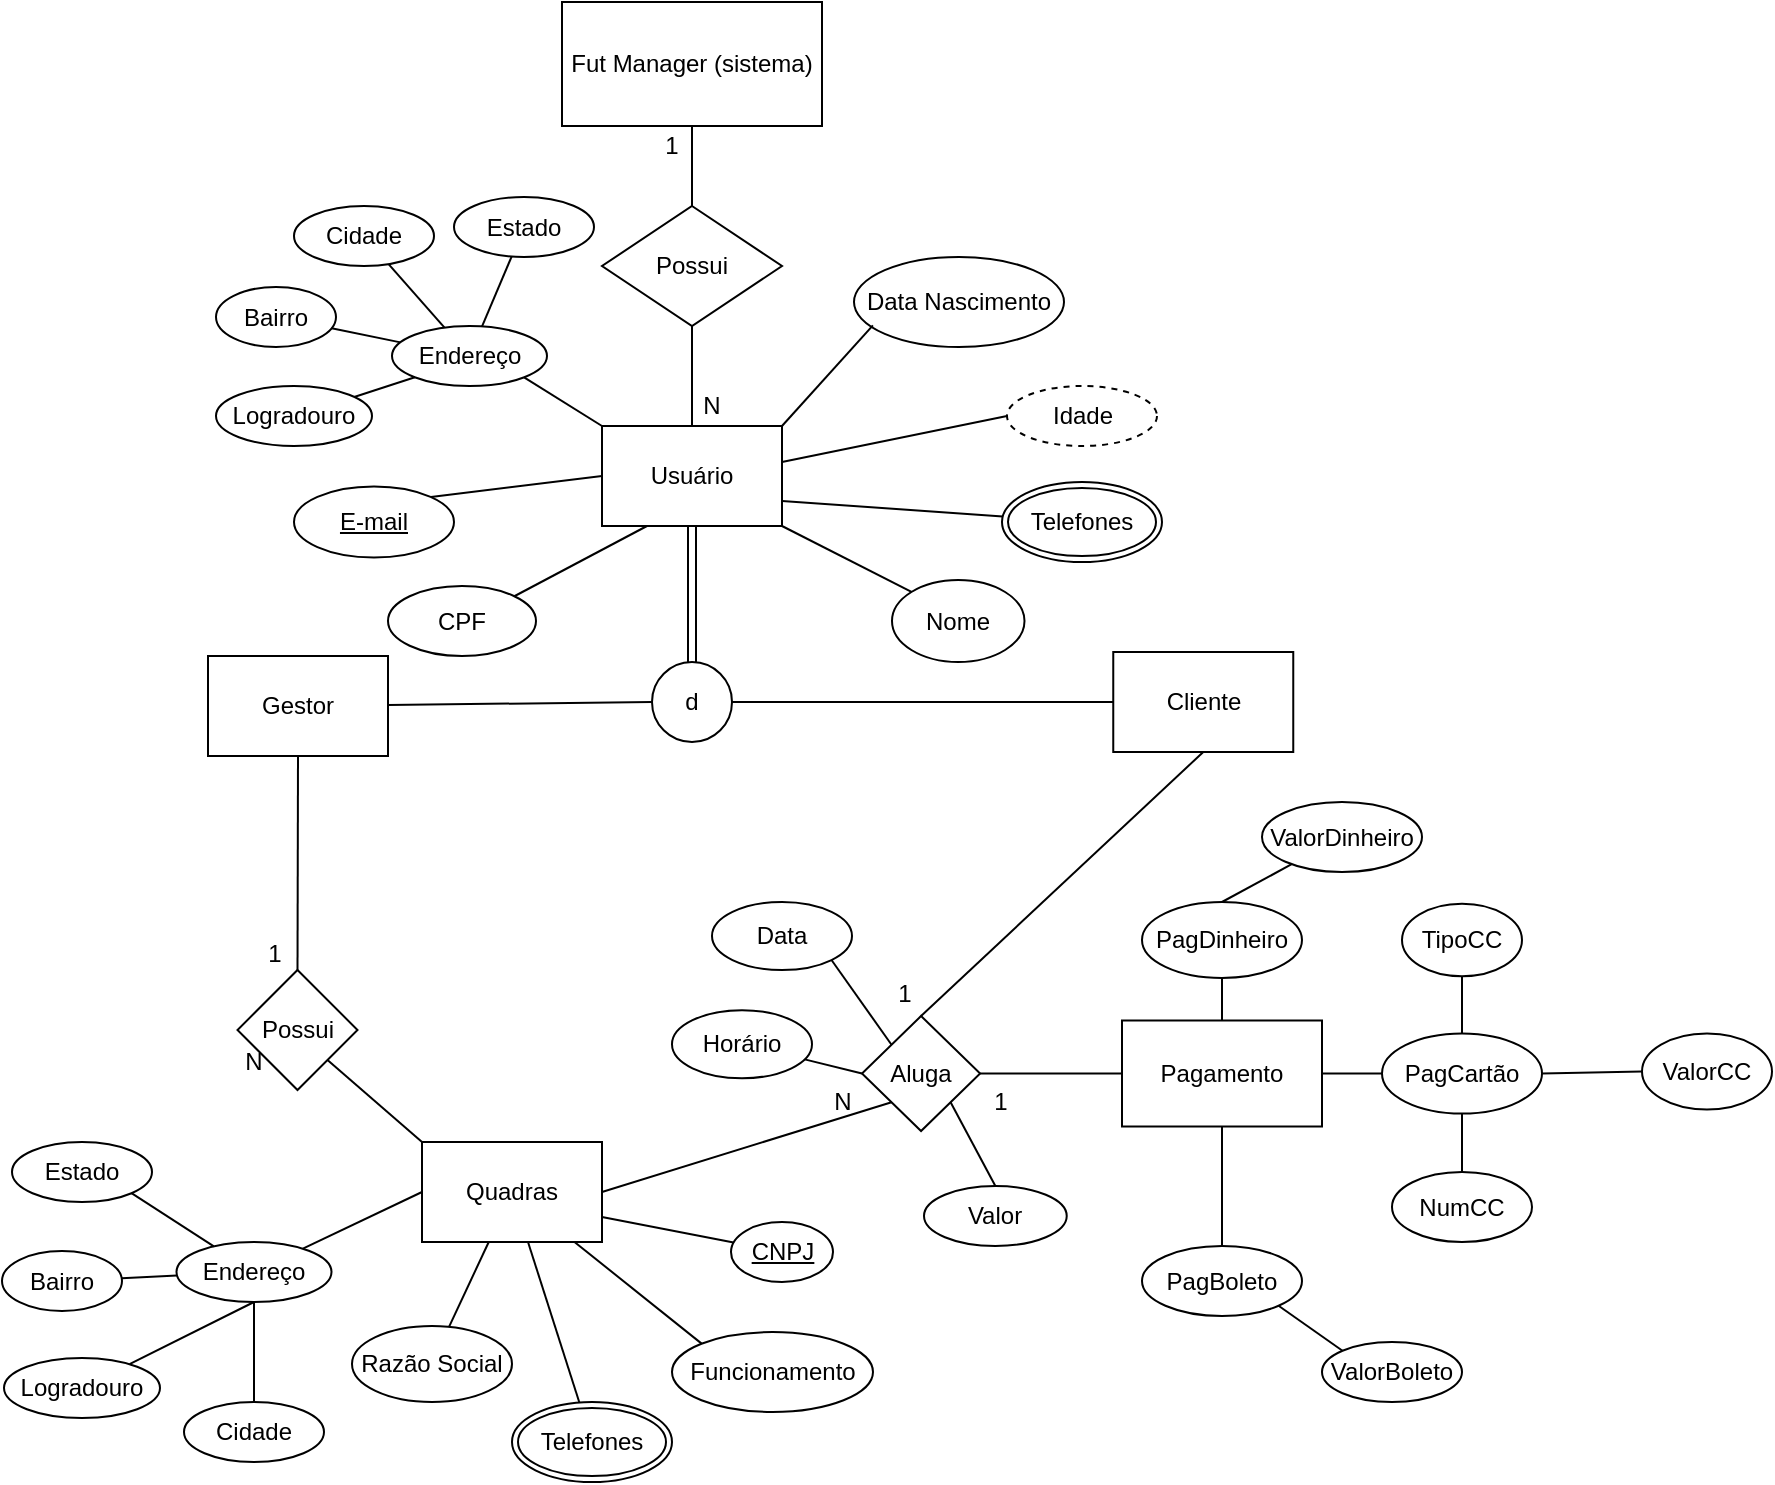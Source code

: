 <mxfile version="13.9.9" type="device"><diagram id="iVISI0ASbXe7O6q06rd5" name="Página-1"><mxGraphModel dx="1820" dy="823" grid="1" gridSize="10" guides="1" tooltips="1" connect="1" arrows="1" fold="1" page="1" pageScale="1" pageWidth="827" pageHeight="1169" math="0" shadow="0"><root><mxCell id="0"/><mxCell id="1" parent="0"/><mxCell id="Zag51qBNF1lKY60Xn9LS-1" value="Gestor" style="rounded=0;whiteSpace=wrap;html=1;" parent="1" vertex="1"><mxGeometry x="583" y="347" width="90" height="50" as="geometry"/></mxCell><mxCell id="Zag51qBNF1lKY60Xn9LS-2" value="Cliente" style="rounded=0;whiteSpace=wrap;html=1;" parent="1" vertex="1"><mxGeometry x="1035.63" y="345" width="90" height="50" as="geometry"/></mxCell><mxCell id="Zag51qBNF1lKY60Xn9LS-3" value="Usuário" style="rounded=0;whiteSpace=wrap;html=1;" parent="1" vertex="1"><mxGeometry x="780" y="232" width="90" height="50" as="geometry"/></mxCell><mxCell id="Zag51qBNF1lKY60Xn9LS-4" value="Fut Manager (sistema)" style="rounded=0;whiteSpace=wrap;html=1;" parent="1" vertex="1"><mxGeometry x="760" y="20" width="130" height="62" as="geometry"/></mxCell><mxCell id="Zag51qBNF1lKY60Xn9LS-6" value="Possui" style="rhombus;whiteSpace=wrap;html=1;" parent="1" vertex="1"><mxGeometry x="780" y="122" width="90" height="60" as="geometry"/></mxCell><mxCell id="Zag51qBNF1lKY60Xn9LS-7" value="" style="endArrow=none;html=1;exitX=0.5;exitY=0;exitDx=0;exitDy=0;" parent="1" source="Zag51qBNF1lKY60Xn9LS-6" target="Zag51qBNF1lKY60Xn9LS-4" edge="1"><mxGeometry width="50" height="50" relative="1" as="geometry"><mxPoint x="770" y="142" as="sourcePoint"/><mxPoint x="820" y="92" as="targetPoint"/></mxGeometry></mxCell><mxCell id="Zag51qBNF1lKY60Xn9LS-8" value="" style="endArrow=none;html=1;entryX=0.5;entryY=1;entryDx=0;entryDy=0;exitX=0.5;exitY=0;exitDx=0;exitDy=0;" parent="1" source="Zag51qBNF1lKY60Xn9LS-3" target="Zag51qBNF1lKY60Xn9LS-6" edge="1"><mxGeometry width="50" height="50" relative="1" as="geometry"><mxPoint x="950" y="262" as="sourcePoint"/><mxPoint x="1000" y="212" as="targetPoint"/></mxGeometry></mxCell><mxCell id="Zag51qBNF1lKY60Xn9LS-10" value="d" style="ellipse;whiteSpace=wrap;html=1;aspect=fixed;" parent="1" vertex="1"><mxGeometry x="805" y="350" width="40" height="40" as="geometry"/></mxCell><mxCell id="Zag51qBNF1lKY60Xn9LS-21" value="" style="endArrow=none;html=1;entryX=0;entryY=0.5;entryDx=0;entryDy=0;" parent="1" source="Zag51qBNF1lKY60Xn9LS-1" target="Zag51qBNF1lKY60Xn9LS-10" edge="1"><mxGeometry width="50" height="50" relative="1" as="geometry"><mxPoint x="666" y="350" as="sourcePoint"/><mxPoint x="800" y="370" as="targetPoint"/></mxGeometry></mxCell><mxCell id="Zag51qBNF1lKY60Xn9LS-22" value="" style="endArrow=none;html=1;entryX=1;entryY=0.5;entryDx=0;entryDy=0;" parent="1" source="Zag51qBNF1lKY60Xn9LS-2" target="Zag51qBNF1lKY60Xn9LS-10" edge="1"><mxGeometry width="50" height="50" relative="1" as="geometry"><mxPoint x="801.735" y="374.32" as="sourcePoint"/><mxPoint x="830" y="370" as="targetPoint"/></mxGeometry></mxCell><mxCell id="Zag51qBNF1lKY60Xn9LS-27" value="" style="endArrow=none;html=1;strokeColor=#000000;shape=link;entryX=0.5;entryY=1;entryDx=0;entryDy=0;" parent="1" source="Zag51qBNF1lKY60Xn9LS-10" target="Zag51qBNF1lKY60Xn9LS-3" edge="1"><mxGeometry width="50" height="50" relative="1" as="geometry"><mxPoint x="761" y="342" as="sourcePoint"/><mxPoint x="726" y="282" as="targetPoint"/></mxGeometry></mxCell><mxCell id="Zag51qBNF1lKY60Xn9LS-31" value="Data Nascimento" style="ellipse;whiteSpace=wrap;html=1;rounded=0;" parent="1" vertex="1"><mxGeometry x="906" y="147.5" width="105" height="45" as="geometry"/></mxCell><mxCell id="Zag51qBNF1lKY60Xn9LS-33" value="" style="endArrow=none;html=1;strokeColor=#000000;exitX=0.09;exitY=0.759;exitDx=0;exitDy=0;exitPerimeter=0;entryX=1;entryY=0;entryDx=0;entryDy=0;" parent="1" source="Zag51qBNF1lKY60Xn9LS-31" target="Zag51qBNF1lKY60Xn9LS-3" edge="1"><mxGeometry width="50" height="50" relative="1" as="geometry"><mxPoint x="720" y="342" as="sourcePoint"/><mxPoint x="880" y="220" as="targetPoint"/></mxGeometry></mxCell><mxCell id="Zag51qBNF1lKY60Xn9LS-34" value="Idade" style="ellipse;whiteSpace=wrap;html=1;shadow=0;sketch=0;strokeColor=#000000;gradientColor=none;dashed=1;" parent="1" vertex="1"><mxGeometry x="982.5" y="212" width="75" height="30" as="geometry"/></mxCell><mxCell id="Zag51qBNF1lKY60Xn9LS-35" value="" style="endArrow=none;html=1;strokeColor=#000000;exitX=0;exitY=0.5;exitDx=0;exitDy=0;" parent="1" source="Zag51qBNF1lKY60Xn9LS-34" edge="1"><mxGeometry width="50" height="50" relative="1" as="geometry"><mxPoint x="960" y="297" as="sourcePoint"/><mxPoint x="870" y="250" as="targetPoint"/></mxGeometry></mxCell><mxCell id="Zag51qBNF1lKY60Xn9LS-39" value="Telefones" style="ellipse;shape=doubleEllipse;margin=3;whiteSpace=wrap;html=1;align=center;" parent="1" vertex="1"><mxGeometry x="980" y="260" width="80" height="40" as="geometry"/></mxCell><mxCell id="Zag51qBNF1lKY60Xn9LS-40" value="" style="endArrow=none;html=1;strokeColor=#000000;entryX=1;entryY=0.75;entryDx=0;entryDy=0;" parent="1" source="Zag51qBNF1lKY60Xn9LS-39" target="Zag51qBNF1lKY60Xn9LS-3" edge="1"><mxGeometry width="50" height="50" relative="1" as="geometry"><mxPoint x="725" y="282" as="sourcePoint"/><mxPoint x="915" y="269" as="targetPoint"/></mxGeometry></mxCell><mxCell id="Zag51qBNF1lKY60Xn9LS-48" value="CPF" style="ellipse;whiteSpace=wrap;html=1;shadow=0;sketch=0;strokeColor=#000000;gradientColor=none;" parent="1" vertex="1"><mxGeometry x="673" y="312" width="74" height="35" as="geometry"/></mxCell><mxCell id="Zag51qBNF1lKY60Xn9LS-51" value="Nome" style="ellipse;whiteSpace=wrap;html=1;shadow=0;sketch=0;strokeColor=#000000;gradientColor=none;" parent="1" vertex="1"><mxGeometry x="925" y="309" width="66.25" height="41" as="geometry"/></mxCell><mxCell id="Zag51qBNF1lKY60Xn9LS-52" value="1" style="text;html=1;strokeColor=none;fillColor=none;align=center;verticalAlign=middle;whiteSpace=wrap;rounded=0;shadow=0;sketch=0;" parent="1" vertex="1"><mxGeometry x="795" y="82" width="40" height="20" as="geometry"/></mxCell><mxCell id="Zag51qBNF1lKY60Xn9LS-53" value="N" style="text;html=1;strokeColor=none;fillColor=none;align=center;verticalAlign=middle;whiteSpace=wrap;rounded=0;shadow=0;sketch=0;" parent="1" vertex="1"><mxGeometry x="815" y="212" width="40" height="20" as="geometry"/></mxCell><mxCell id="Zag51qBNF1lKY60Xn9LS-56" value="Endereço" style="ellipse;whiteSpace=wrap;html=1;align=center;" parent="1" vertex="1"><mxGeometry x="675" y="182" width="77.5" height="30" as="geometry"/></mxCell><mxCell id="Zag51qBNF1lKY60Xn9LS-57" value="Logradouro" style="ellipse;whiteSpace=wrap;html=1;align=center;" parent="1" vertex="1"><mxGeometry x="587" y="212" width="78" height="30" as="geometry"/></mxCell><mxCell id="Zag51qBNF1lKY60Xn9LS-58" value="Bairro" style="ellipse;whiteSpace=wrap;html=1;align=center;" parent="1" vertex="1"><mxGeometry x="587" y="162.5" width="60" height="30" as="geometry"/></mxCell><mxCell id="Zag51qBNF1lKY60Xn9LS-59" value="Cidade" style="ellipse;whiteSpace=wrap;html=1;align=center;" parent="1" vertex="1"><mxGeometry x="626" y="122" width="70" height="30" as="geometry"/></mxCell><mxCell id="Zag51qBNF1lKY60Xn9LS-60" value="Estado" style="ellipse;whiteSpace=wrap;html=1;align=center;" parent="1" vertex="1"><mxGeometry x="706" y="117.5" width="70" height="30" as="geometry"/></mxCell><mxCell id="Zag51qBNF1lKY60Xn9LS-61" value="" style="endArrow=none;html=1;rounded=0;entryX=0;entryY=1;entryDx=0;entryDy=0;" parent="1" source="Zag51qBNF1lKY60Xn9LS-57" target="Zag51qBNF1lKY60Xn9LS-56" edge="1"><mxGeometry relative="1" as="geometry"><mxPoint x="858" y="120" as="sourcePoint"/><mxPoint x="1018" y="120" as="targetPoint"/></mxGeometry></mxCell><mxCell id="Zag51qBNF1lKY60Xn9LS-62" value="" style="endArrow=none;html=1;rounded=0;" parent="1" source="Zag51qBNF1lKY60Xn9LS-56" target="Zag51qBNF1lKY60Xn9LS-58" edge="1"><mxGeometry relative="1" as="geometry"><mxPoint x="858" y="120" as="sourcePoint"/><mxPoint x="1018" y="120" as="targetPoint"/></mxGeometry></mxCell><mxCell id="Zag51qBNF1lKY60Xn9LS-63" value="" style="endArrow=none;html=1;rounded=0;" parent="1" source="Zag51qBNF1lKY60Xn9LS-56" target="Zag51qBNF1lKY60Xn9LS-59" edge="1"><mxGeometry relative="1" as="geometry"><mxPoint x="858" y="120" as="sourcePoint"/><mxPoint x="1018" y="120" as="targetPoint"/></mxGeometry></mxCell><mxCell id="Zag51qBNF1lKY60Xn9LS-64" value="" style="endArrow=none;html=1;rounded=0;" parent="1" source="Zag51qBNF1lKY60Xn9LS-56" target="Zag51qBNF1lKY60Xn9LS-60" edge="1"><mxGeometry relative="1" as="geometry"><mxPoint x="858" y="120" as="sourcePoint"/><mxPoint x="1018" y="120" as="targetPoint"/></mxGeometry></mxCell><mxCell id="Zag51qBNF1lKY60Xn9LS-66" value="" style="endArrow=none;html=1;strokeColor=#000000;entryX=0;entryY=0;entryDx=0;entryDy=0;exitX=1;exitY=1;exitDx=0;exitDy=0;" parent="1" source="Zag51qBNF1lKY60Xn9LS-56" target="Zag51qBNF1lKY60Xn9LS-3" edge="1"><mxGeometry width="50" height="50" relative="1" as="geometry"><mxPoint x="760" y="190" as="sourcePoint"/><mxPoint x="875" y="302" as="targetPoint"/></mxGeometry></mxCell><mxCell id="Zag51qBNF1lKY60Xn9LS-68" value="Quadras" style="rounded=0;whiteSpace=wrap;html=1;shadow=0;sketch=0;strokeColor=#000000;gradientColor=none;" parent="1" vertex="1"><mxGeometry x="690" y="590" width="90" height="50" as="geometry"/></mxCell><mxCell id="Zag51qBNF1lKY60Xn9LS-78" value="Possui" style="rhombus;whiteSpace=wrap;html=1;shadow=0;sketch=0;strokeColor=#000000;gradientColor=none;" parent="1" vertex="1"><mxGeometry x="597.75" y="504" width="60" height="60" as="geometry"/></mxCell><mxCell id="Zag51qBNF1lKY60Xn9LS-80" value="" style="endArrow=none;html=1;strokeColor=#000000;entryX=0.5;entryY=1;entryDx=0;entryDy=0;exitX=0.5;exitY=0;exitDx=0;exitDy=0;" parent="1" source="Zag51qBNF1lKY60Xn9LS-78" target="Zag51qBNF1lKY60Xn9LS-1" edge="1"><mxGeometry width="50" height="50" relative="1" as="geometry"><mxPoint x="501" y="350" as="sourcePoint"/><mxPoint x="551" y="300" as="targetPoint"/></mxGeometry></mxCell><mxCell id="Zag51qBNF1lKY60Xn9LS-82" value="&lt;u&gt;CNPJ&lt;/u&gt;" style="ellipse;whiteSpace=wrap;html=1;shadow=0;sketch=0;strokeColor=#000000;gradientColor=none;" parent="1" vertex="1"><mxGeometry x="844.5" y="630" width="51" height="30" as="geometry"/></mxCell><mxCell id="Zag51qBNF1lKY60Xn9LS-83" value="" style="endArrow=none;html=1;strokeColor=#000000;entryX=1;entryY=0.75;entryDx=0;entryDy=0;" parent="1" source="Zag51qBNF1lKY60Xn9LS-82" target="Zag51qBNF1lKY60Xn9LS-68" edge="1"><mxGeometry width="50" height="50" relative="1" as="geometry"><mxPoint x="874" y="700" as="sourcePoint"/><mxPoint x="900" y="540" as="targetPoint"/></mxGeometry></mxCell><mxCell id="Zag51qBNF1lKY60Xn9LS-84" value="Razão Social" style="ellipse;whiteSpace=wrap;html=1;shadow=0;sketch=0;strokeColor=#000000;gradientColor=none;" parent="1" vertex="1"><mxGeometry x="655" y="682" width="80" height="38" as="geometry"/></mxCell><mxCell id="Zag51qBNF1lKY60Xn9LS-85" value="" style="endArrow=none;html=1;strokeColor=#000000;" parent="1" source="Zag51qBNF1lKY60Xn9LS-84" target="Zag51qBNF1lKY60Xn9LS-68" edge="1"><mxGeometry width="50" height="50" relative="1" as="geometry"><mxPoint x="884" y="660" as="sourcePoint"/><mxPoint x="984" y="680" as="targetPoint"/></mxGeometry></mxCell><mxCell id="Zag51qBNF1lKY60Xn9LS-87" value="" style="endArrow=none;html=1;strokeColor=#000000;entryX=0;entryY=0.5;entryDx=0;entryDy=0;" parent="1" source="Zag51qBNF1lKY60Xn9LS-88" target="Zag51qBNF1lKY60Xn9LS-68" edge="1"><mxGeometry width="50" height="50" relative="1" as="geometry"><mxPoint x="913.162" y="662.711" as="sourcePoint"/><mxPoint x="853" y="580" as="targetPoint"/></mxGeometry></mxCell><mxCell id="Zag51qBNF1lKY60Xn9LS-88" value="Endereço" style="ellipse;whiteSpace=wrap;html=1;align=center;" parent="1" vertex="1"><mxGeometry x="567.25" y="640" width="77.5" height="30" as="geometry"/></mxCell><mxCell id="Zag51qBNF1lKY60Xn9LS-89" value="Logradouro" style="ellipse;whiteSpace=wrap;html=1;align=center;" parent="1" vertex="1"><mxGeometry x="481" y="698" width="78" height="30" as="geometry"/></mxCell><mxCell id="Zag51qBNF1lKY60Xn9LS-90" value="Bairro" style="ellipse;whiteSpace=wrap;html=1;align=center;" parent="1" vertex="1"><mxGeometry x="480" y="644.5" width="60" height="30" as="geometry"/></mxCell><mxCell id="Zag51qBNF1lKY60Xn9LS-91" value="Cidade" style="ellipse;whiteSpace=wrap;html=1;align=center;" parent="1" vertex="1"><mxGeometry x="571" y="720" width="70" height="30" as="geometry"/></mxCell><mxCell id="Zag51qBNF1lKY60Xn9LS-92" value="Estado" style="ellipse;whiteSpace=wrap;html=1;align=center;" parent="1" vertex="1"><mxGeometry x="485" y="590" width="70" height="30" as="geometry"/></mxCell><mxCell id="Zag51qBNF1lKY60Xn9LS-93" value="" style="endArrow=none;html=1;rounded=0;entryX=0.5;entryY=1;entryDx=0;entryDy=0;" parent="1" source="Zag51qBNF1lKY60Xn9LS-89" target="Zag51qBNF1lKY60Xn9LS-88" edge="1"><mxGeometry relative="1" as="geometry"><mxPoint x="304" y="403" as="sourcePoint"/><mxPoint x="464" y="403" as="targetPoint"/></mxGeometry></mxCell><mxCell id="Zag51qBNF1lKY60Xn9LS-94" value="" style="endArrow=none;html=1;rounded=0;" parent="1" source="Zag51qBNF1lKY60Xn9LS-88" target="Zag51qBNF1lKY60Xn9LS-90" edge="1"><mxGeometry relative="1" as="geometry"><mxPoint x="304" y="403" as="sourcePoint"/><mxPoint x="464" y="403" as="targetPoint"/></mxGeometry></mxCell><mxCell id="Zag51qBNF1lKY60Xn9LS-95" value="" style="endArrow=none;html=1;rounded=0;" parent="1" source="Zag51qBNF1lKY60Xn9LS-88" target="Zag51qBNF1lKY60Xn9LS-91" edge="1"><mxGeometry relative="1" as="geometry"><mxPoint x="304" y="403" as="sourcePoint"/><mxPoint x="464" y="403" as="targetPoint"/></mxGeometry></mxCell><mxCell id="Zag51qBNF1lKY60Xn9LS-96" value="" style="endArrow=none;html=1;rounded=0;entryX=1;entryY=1;entryDx=0;entryDy=0;" parent="1" source="Zag51qBNF1lKY60Xn9LS-88" target="Zag51qBNF1lKY60Xn9LS-92" edge="1"><mxGeometry relative="1" as="geometry"><mxPoint x="304" y="403" as="sourcePoint"/><mxPoint x="550" y="643" as="targetPoint"/></mxGeometry></mxCell><mxCell id="Zag51qBNF1lKY60Xn9LS-107" value="" style="endArrow=none;html=1;strokeColor=#000000;entryX=1;entryY=1;entryDx=0;entryDy=0;exitX=0;exitY=0;exitDx=0;exitDy=0;" parent="1" source="Zag51qBNF1lKY60Xn9LS-68" target="Zag51qBNF1lKY60Xn9LS-78" edge="1"><mxGeometry width="50" height="50" relative="1" as="geometry"><mxPoint x="700" y="550" as="sourcePoint"/><mxPoint x="660" y="530" as="targetPoint"/></mxGeometry></mxCell><mxCell id="i_n8zyLEczPifUkON6fM-16" value="N" style="text;html=1;strokeColor=none;fillColor=none;align=center;verticalAlign=middle;whiteSpace=wrap;rounded=0;" parent="1" vertex="1"><mxGeometry x="586" y="540" width="40" height="20" as="geometry"/></mxCell><mxCell id="zLuUa61q9g7BUTStVjbx-5" value="" style="endArrow=none;html=1;entryX=0;entryY=0;entryDx=0;entryDy=0;exitX=1;exitY=1;exitDx=0;exitDy=0;" parent="1" source="Zag51qBNF1lKY60Xn9LS-3" target="Zag51qBNF1lKY60Xn9LS-51" edge="1"><mxGeometry width="50" height="50" relative="1" as="geometry"><mxPoint x="837.5" y="340" as="sourcePoint"/><mxPoint x="887.5" y="290" as="targetPoint"/><Array as="points"/></mxGeometry></mxCell><mxCell id="zLuUa61q9g7BUTStVjbx-6" value="" style="endArrow=none;html=1;entryX=0.25;entryY=1;entryDx=0;entryDy=0;exitX=1;exitY=0;exitDx=0;exitDy=0;" parent="1" source="Zag51qBNF1lKY60Xn9LS-48" target="Zag51qBNF1lKY60Xn9LS-3" edge="1"><mxGeometry width="50" height="50" relative="1" as="geometry"><mxPoint x="755" y="352" as="sourcePoint"/><mxPoint x="805" y="302" as="targetPoint"/><Array as="points"/></mxGeometry></mxCell><mxCell id="zLuUa61q9g7BUTStVjbx-11" value="" style="endArrow=none;html=1;entryX=0;entryY=0.5;entryDx=0;entryDy=0;exitX=1;exitY=0;exitDx=0;exitDy=0;" parent="1" source="zLuUa61q9g7BUTStVjbx-12" target="Zag51qBNF1lKY60Xn9LS-3" edge="1"><mxGeometry width="50" height="50" relative="1" as="geometry"><mxPoint x="710" y="270" as="sourcePoint"/><mxPoint x="740" y="250" as="targetPoint"/></mxGeometry></mxCell><mxCell id="zLuUa61q9g7BUTStVjbx-12" value="&lt;u&gt;E-mail&lt;/u&gt;" style="ellipse;whiteSpace=wrap;html=1;" parent="1" vertex="1"><mxGeometry x="626" y="262.25" width="80" height="35.5" as="geometry"/></mxCell><mxCell id="zLuUa61q9g7BUTStVjbx-14" value="Telefones" style="ellipse;shape=doubleEllipse;margin=3;whiteSpace=wrap;html=1;align=center;" parent="1" vertex="1"><mxGeometry x="735" y="720" width="80" height="40" as="geometry"/></mxCell><mxCell id="zLuUa61q9g7BUTStVjbx-15" value="" style="endArrow=none;html=1;strokeColor=#000000;" parent="1" source="Zag51qBNF1lKY60Xn9LS-68" target="zLuUa61q9g7BUTStVjbx-14" edge="1"><mxGeometry width="50" height="50" relative="1" as="geometry"><mxPoint x="702.314" y="379.5" as="sourcePoint"/><mxPoint x="592" y="371.5" as="targetPoint"/><Array as="points"/></mxGeometry></mxCell><mxCell id="d-ZjbRjGJ4y5dTppk1_--2" value="Funcionamento" style="ellipse;whiteSpace=wrap;html=1;" parent="1" vertex="1"><mxGeometry x="815" y="685" width="100.5" height="40" as="geometry"/></mxCell><mxCell id="d-ZjbRjGJ4y5dTppk1_--3" value="" style="endArrow=none;html=1;exitX=0;exitY=0;exitDx=0;exitDy=0;" parent="1" source="d-ZjbRjGJ4y5dTppk1_--2" target="Zag51qBNF1lKY60Xn9LS-68" edge="1"><mxGeometry width="50" height="50" relative="1" as="geometry"><mxPoint x="737" y="518" as="sourcePoint"/><mxPoint x="802" y="530" as="targetPoint"/></mxGeometry></mxCell><mxCell id="d-ZjbRjGJ4y5dTppk1_--7" value="1" style="text;html=1;align=center;verticalAlign=middle;resizable=0;points=[];autosize=1;" parent="1" vertex="1"><mxGeometry x="606" y="486" width="20" height="20" as="geometry"/></mxCell><mxCell id="d-ZjbRjGJ4y5dTppk1_--8" value="Aluga" style="rhombus;whiteSpace=wrap;html=1;" parent="1" vertex="1"><mxGeometry x="910.0" y="527" width="59.06" height="57.5" as="geometry"/></mxCell><mxCell id="d-ZjbRjGJ4y5dTppk1_--9" value="" style="endArrow=none;html=1;entryX=0.5;entryY=1;entryDx=0;entryDy=0;exitX=0.5;exitY=0;exitDx=0;exitDy=0;" parent="1" source="d-ZjbRjGJ4y5dTppk1_--8" target="Zag51qBNF1lKY60Xn9LS-2" edge="1"><mxGeometry width="50" height="50" relative="1" as="geometry"><mxPoint x="1150" y="480" as="sourcePoint"/><mxPoint x="1200" y="430" as="targetPoint"/></mxGeometry></mxCell><mxCell id="d-ZjbRjGJ4y5dTppk1_--10" value="" style="endArrow=none;html=1;entryX=0;entryY=1;entryDx=0;entryDy=0;exitX=1;exitY=0.5;exitDx=0;exitDy=0;" parent="1" source="Zag51qBNF1lKY60Xn9LS-68" target="d-ZjbRjGJ4y5dTppk1_--8" edge="1"><mxGeometry width="50" height="50" relative="1" as="geometry"><mxPoint x="980" y="590" as="sourcePoint"/><mxPoint x="1030" y="540" as="targetPoint"/></mxGeometry></mxCell><mxCell id="d-ZjbRjGJ4y5dTppk1_--11" value="Data" style="ellipse;whiteSpace=wrap;html=1;" parent="1" vertex="1"><mxGeometry x="835.0" y="470" width="70" height="34" as="geometry"/></mxCell><mxCell id="d-ZjbRjGJ4y5dTppk1_--12" value="" style="endArrow=none;html=1;exitX=0;exitY=0;exitDx=0;exitDy=0;entryX=1;entryY=1;entryDx=0;entryDy=0;" parent="1" source="d-ZjbRjGJ4y5dTppk1_--8" target="d-ZjbRjGJ4y5dTppk1_--11" edge="1"><mxGeometry width="50" height="50" relative="1" as="geometry"><mxPoint x="1008.9" y="670" as="sourcePoint"/><mxPoint x="870" y="520" as="targetPoint"/></mxGeometry></mxCell><mxCell id="d-ZjbRjGJ4y5dTppk1_--13" value="" style="endArrow=none;html=1;exitX=0;exitY=0.5;exitDx=0;exitDy=0;" parent="1" source="d-ZjbRjGJ4y5dTppk1_--8" target="d-ZjbRjGJ4y5dTppk1_--14" edge="1"><mxGeometry width="50" height="50" relative="1" as="geometry"><mxPoint x="998.9" y="600" as="sourcePoint"/><mxPoint x="1038.9" y="556" as="targetPoint"/></mxGeometry></mxCell><mxCell id="d-ZjbRjGJ4y5dTppk1_--14" value="Horário" style="ellipse;whiteSpace=wrap;html=1;" parent="1" vertex="1"><mxGeometry x="815" y="524.12" width="70" height="34" as="geometry"/></mxCell><mxCell id="d-ZjbRjGJ4y5dTppk1_--15" value="1" style="text;html=1;align=center;verticalAlign=middle;resizable=0;points=[];autosize=1;" parent="1" vertex="1"><mxGeometry x="921" y="506" width="20" height="20" as="geometry"/></mxCell><mxCell id="d-ZjbRjGJ4y5dTppk1_--16" value="N" style="text;html=1;align=center;verticalAlign=middle;resizable=0;points=[];autosize=1;" parent="1" vertex="1"><mxGeometry x="890.0" y="560" width="20" height="20" as="geometry"/></mxCell><mxCell id="d-ZjbRjGJ4y5dTppk1_--19" value="" style="endArrow=none;html=1;exitX=0.5;exitY=0;exitDx=0;exitDy=0;entryX=1;entryY=1;entryDx=0;entryDy=0;" parent="1" source="d-ZjbRjGJ4y5dTppk1_--20" target="d-ZjbRjGJ4y5dTppk1_--8" edge="1"><mxGeometry width="50" height="50" relative="1" as="geometry"><mxPoint x="939.9" y="620" as="sourcePoint"/><mxPoint x="940" y="570" as="targetPoint"/></mxGeometry></mxCell><mxCell id="d-ZjbRjGJ4y5dTppk1_--20" value="Valor" style="ellipse;whiteSpace=wrap;html=1;" parent="1" vertex="1"><mxGeometry x="941" y="612" width="71.37" height="30" as="geometry"/></mxCell><mxCell id="d-ZjbRjGJ4y5dTppk1_--24" value="Pagamento" style="rounded=0;whiteSpace=wrap;html=1;" parent="1" vertex="1"><mxGeometry x="1040" y="529.25" width="100" height="53" as="geometry"/></mxCell><mxCell id="d-ZjbRjGJ4y5dTppk1_--25" value="" style="endArrow=none;html=1;entryX=0;entryY=0.5;entryDx=0;entryDy=0;exitX=1;exitY=0.5;exitDx=0;exitDy=0;" parent="1" source="d-ZjbRjGJ4y5dTppk1_--8" target="d-ZjbRjGJ4y5dTppk1_--24" edge="1"><mxGeometry width="50" height="50" relative="1" as="geometry"><mxPoint x="1018.9" y="590" as="sourcePoint"/><mxPoint x="1068.9" y="540" as="targetPoint"/></mxGeometry></mxCell><mxCell id="d-ZjbRjGJ4y5dTppk1_--26" value="PagDinheiro" style="ellipse;whiteSpace=wrap;html=1;" parent="1" vertex="1"><mxGeometry x="1050" y="470" width="80" height="38" as="geometry"/></mxCell><mxCell id="d-ZjbRjGJ4y5dTppk1_--27" value="" style="endArrow=none;html=1;entryX=0.5;entryY=0;entryDx=0;entryDy=0;" parent="1" source="d-ZjbRjGJ4y5dTppk1_--26" target="d-ZjbRjGJ4y5dTppk1_--24" edge="1"><mxGeometry width="50" height="50" relative="1" as="geometry"><mxPoint x="1278.9" y="670" as="sourcePoint"/><mxPoint x="1328.9" y="620" as="targetPoint"/></mxGeometry></mxCell><mxCell id="d-ZjbRjGJ4y5dTppk1_--28" value="PagCartão" style="ellipse;whiteSpace=wrap;html=1;" parent="1" vertex="1"><mxGeometry x="1170" y="535.75" width="80" height="40" as="geometry"/></mxCell><mxCell id="d-ZjbRjGJ4y5dTppk1_--29" value="" style="endArrow=none;html=1;entryX=1;entryY=0.5;entryDx=0;entryDy=0;exitX=0;exitY=0.5;exitDx=0;exitDy=0;" parent="1" source="d-ZjbRjGJ4y5dTppk1_--28" target="d-ZjbRjGJ4y5dTppk1_--24" edge="1"><mxGeometry width="50" height="50" relative="1" as="geometry"><mxPoint x="1128.9" y="730" as="sourcePoint"/><mxPoint x="1178.9" y="680" as="targetPoint"/></mxGeometry></mxCell><mxCell id="d-ZjbRjGJ4y5dTppk1_--30" value="PagBoleto" style="ellipse;whiteSpace=wrap;html=1;" parent="1" vertex="1"><mxGeometry x="1050" y="642" width="80" height="35" as="geometry"/></mxCell><mxCell id="d-ZjbRjGJ4y5dTppk1_--31" value="1" style="text;html=1;align=center;verticalAlign=middle;resizable=0;points=[];autosize=1;" parent="1" vertex="1"><mxGeometry x="968.9" y="560" width="20" height="20" as="geometry"/></mxCell><mxCell id="d-ZjbRjGJ4y5dTppk1_--32" value="" style="endArrow=none;html=1;entryX=0.5;entryY=1;entryDx=0;entryDy=0;" parent="1" source="d-ZjbRjGJ4y5dTppk1_--30" target="d-ZjbRjGJ4y5dTppk1_--24" edge="1"><mxGeometry width="50" height="50" relative="1" as="geometry"><mxPoint x="1178.9" y="650" as="sourcePoint"/><mxPoint x="1228.9" y="600" as="targetPoint"/></mxGeometry></mxCell><mxCell id="d-ZjbRjGJ4y5dTppk1_--33" value="" style="endArrow=none;html=1;exitX=0.5;exitY=0;exitDx=0;exitDy=0;" parent="1" source="d-ZjbRjGJ4y5dTppk1_--28" target="d-ZjbRjGJ4y5dTppk1_--35" edge="1"><mxGeometry width="50" height="50" relative="1" as="geometry"><mxPoint x="1358.9" y="580" as="sourcePoint"/><mxPoint x="1368.9" y="520" as="targetPoint"/></mxGeometry></mxCell><mxCell id="d-ZjbRjGJ4y5dTppk1_--34" value="" style="endArrow=none;html=1;exitX=0.5;exitY=1;exitDx=0;exitDy=0;entryX=0.5;entryY=0;entryDx=0;entryDy=0;" parent="1" source="d-ZjbRjGJ4y5dTppk1_--28" target="d-ZjbRjGJ4y5dTppk1_--36" edge="1"><mxGeometry width="50" height="50" relative="1" as="geometry"><mxPoint x="1358.9" y="620" as="sourcePoint"/><mxPoint x="1358.9" y="570" as="targetPoint"/></mxGeometry></mxCell><mxCell id="d-ZjbRjGJ4y5dTppk1_--35" value="TipoCC" style="ellipse;whiteSpace=wrap;html=1;" parent="1" vertex="1"><mxGeometry x="1180" y="470.88" width="60" height="36.25" as="geometry"/></mxCell><mxCell id="d-ZjbRjGJ4y5dTppk1_--36" value="NumCC" style="ellipse;whiteSpace=wrap;html=1;" parent="1" vertex="1"><mxGeometry x="1175" y="605" width="70" height="35" as="geometry"/></mxCell><mxCell id="d-ZjbRjGJ4y5dTppk1_--37" value="" style="endArrow=none;html=1;entryX=1;entryY=0.5;entryDx=0;entryDy=0;exitX=0;exitY=0.5;exitDx=0;exitDy=0;" parent="1" source="d-ZjbRjGJ4y5dTppk1_--38" target="d-ZjbRjGJ4y5dTppk1_--28" edge="1"><mxGeometry width="50" height="50" relative="1" as="geometry"><mxPoint x="1388.9" y="557" as="sourcePoint"/><mxPoint x="1398.9" y="680" as="targetPoint"/></mxGeometry></mxCell><mxCell id="d-ZjbRjGJ4y5dTppk1_--38" value="ValorCC" style="ellipse;whiteSpace=wrap;html=1;" parent="1" vertex="1"><mxGeometry x="1300" y="535.75" width="65" height="38" as="geometry"/></mxCell><mxCell id="d-ZjbRjGJ4y5dTppk1_--40" value="ValorDinheiro" style="ellipse;whiteSpace=wrap;html=1;" parent="1" vertex="1"><mxGeometry x="1110" y="420" width="80" height="35" as="geometry"/></mxCell><mxCell id="d-ZjbRjGJ4y5dTppk1_--41" value="" style="endArrow=none;html=1;exitX=0.5;exitY=0;exitDx=0;exitDy=0;" parent="1" source="d-ZjbRjGJ4y5dTppk1_--26" target="d-ZjbRjGJ4y5dTppk1_--40" edge="1"><mxGeometry width="50" height="50" relative="1" as="geometry"><mxPoint x="1128.9" y="490" as="sourcePoint"/><mxPoint x="1178.9" y="440" as="targetPoint"/></mxGeometry></mxCell><mxCell id="d-ZjbRjGJ4y5dTppk1_--42" value="" style="endArrow=none;html=1;entryX=1;entryY=1;entryDx=0;entryDy=0;exitX=0;exitY=0;exitDx=0;exitDy=0;" parent="1" source="d-ZjbRjGJ4y5dTppk1_--43" target="d-ZjbRjGJ4y5dTppk1_--30" edge="1"><mxGeometry width="50" height="50" relative="1" as="geometry"><mxPoint x="1308.9" y="650" as="sourcePoint"/><mxPoint x="1318.9" y="670" as="targetPoint"/></mxGeometry></mxCell><mxCell id="d-ZjbRjGJ4y5dTppk1_--43" value="ValorBoleto" style="ellipse;whiteSpace=wrap;html=1;" parent="1" vertex="1"><mxGeometry x="1140" y="690" width="70" height="30" as="geometry"/></mxCell><mxCell id="r126nQGXgoCYi-xsQ8pd-9" style="edgeStyle=orthogonalEdgeStyle;rounded=0;orthogonalLoop=1;jettySize=auto;html=1;exitX=0.5;exitY=1;exitDx=0;exitDy=0;" edge="1" parent="1" source="Zag51qBNF1lKY60Xn9LS-91" target="Zag51qBNF1lKY60Xn9LS-91"><mxGeometry relative="1" as="geometry"/></mxCell></root></mxGraphModel></diagram></mxfile>